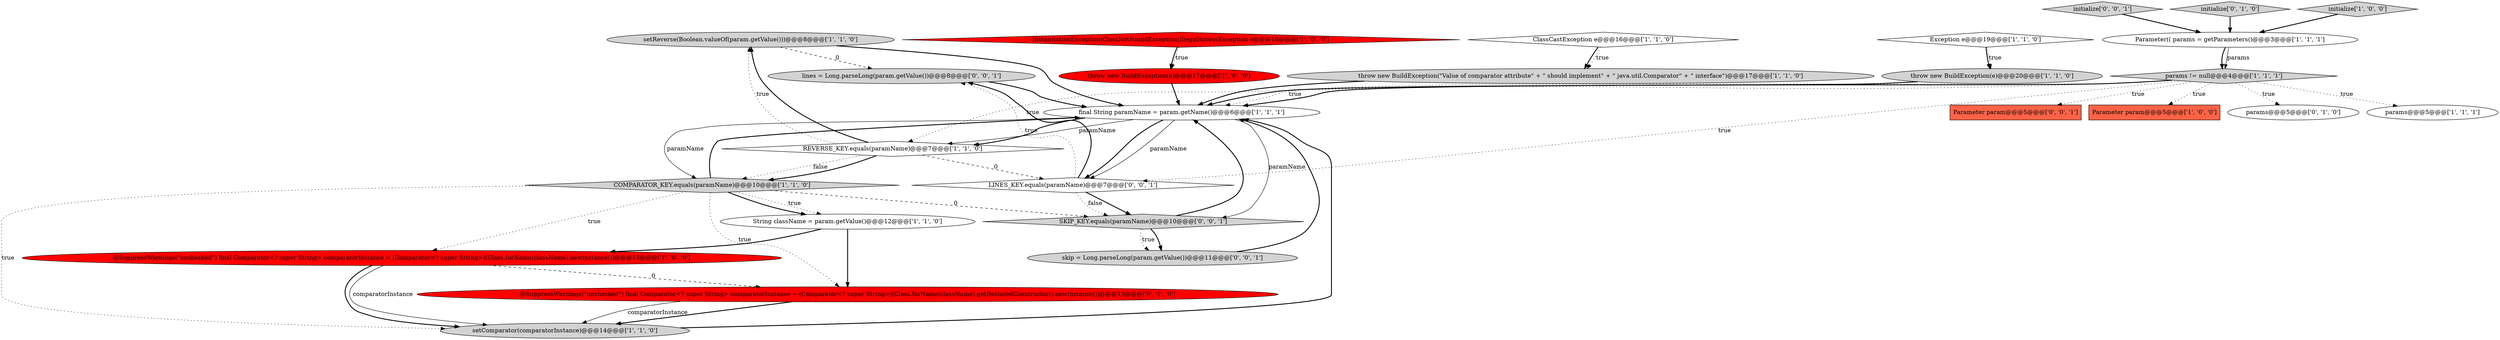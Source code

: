 digraph {
10 [style = filled, label = "setReverse(Boolean.valueOf(param.getValue()))@@@8@@@['1', '1', '0']", fillcolor = lightgray, shape = ellipse image = "AAA0AAABBB1BBB"];
23 [style = filled, label = "lines = Long.parseLong(param.getValue())@@@8@@@['0', '0', '1']", fillcolor = lightgray, shape = ellipse image = "AAA0AAABBB3BBB"];
3 [style = filled, label = "throw new BuildException(\"Value of comparator attribute\" + \" should implement\" + \" java.util.Comparator\" + \" interface\")@@@17@@@['1', '1', '0']", fillcolor = lightgray, shape = ellipse image = "AAA0AAABBB1BBB"];
21 [style = filled, label = "SKIP_KEY.equals(paramName)@@@10@@@['0', '0', '1']", fillcolor = lightgray, shape = diamond image = "AAA0AAABBB3BBB"];
26 [style = filled, label = "initialize['0', '0', '1']", fillcolor = lightgray, shape = diamond image = "AAA0AAABBB3BBB"];
14 [style = filled, label = "final String paramName = param.getName()@@@6@@@['1', '1', '1']", fillcolor = white, shape = ellipse image = "AAA0AAABBB1BBB"];
15 [style = filled, label = "throw new BuildException(e)@@@20@@@['1', '1', '0']", fillcolor = lightgray, shape = ellipse image = "AAA0AAABBB1BBB"];
24 [style = filled, label = "LINES_KEY.equals(paramName)@@@7@@@['0', '0', '1']", fillcolor = white, shape = diamond image = "AAA0AAABBB3BBB"];
8 [style = filled, label = "params != null@@@4@@@['1', '1', '1']", fillcolor = lightgray, shape = diamond image = "AAA0AAABBB1BBB"];
6 [style = filled, label = "Exception e@@@19@@@['1', '1', '0']", fillcolor = white, shape = diamond image = "AAA0AAABBB1BBB"];
19 [style = filled, label = "initialize['0', '1', '0']", fillcolor = lightgray, shape = diamond image = "AAA0AAABBB2BBB"];
25 [style = filled, label = "skip = Long.parseLong(param.getValue())@@@11@@@['0', '0', '1']", fillcolor = lightgray, shape = ellipse image = "AAA0AAABBB3BBB"];
22 [style = filled, label = "Parameter param@@@5@@@['0', '0', '1']", fillcolor = tomato, shape = box image = "AAA0AAABBB3BBB"];
0 [style = filled, label = "Parameter param@@@5@@@['1', '0', '0']", fillcolor = tomato, shape = box image = "AAA0AAABBB1BBB"];
12 [style = filled, label = "initialize['1', '0', '0']", fillcolor = lightgray, shape = diamond image = "AAA0AAABBB1BBB"];
18 [style = filled, label = "params@@@5@@@['0', '1', '0']", fillcolor = white, shape = ellipse image = "AAA0AAABBB2BBB"];
11 [style = filled, label = "ClassCastException e@@@16@@@['1', '1', '0']", fillcolor = white, shape = diamond image = "AAA0AAABBB1BBB"];
7 [style = filled, label = "throw new BuildException(e)@@@17@@@['1', '0', '0']", fillcolor = red, shape = ellipse image = "AAA1AAABBB1BBB"];
1 [style = filled, label = "@SuppressWarnings(\"unchecked\") final Comparator<? super String> comparatorInstance = (Comparator<? super String>)(Class.forName(className).newInstance())@@@13@@@['1', '0', '0']", fillcolor = red, shape = ellipse image = "AAA1AAABBB1BBB"];
13 [style = filled, label = "COMPARATOR_KEY.equals(paramName)@@@10@@@['1', '1', '0']", fillcolor = lightgray, shape = diamond image = "AAA0AAABBB1BBB"];
17 [style = filled, label = "setComparator(comparatorInstance)@@@14@@@['1', '1', '0']", fillcolor = lightgray, shape = ellipse image = "AAA0AAABBB1BBB"];
16 [style = filled, label = "Parameter(( params = getParameters()@@@3@@@['1', '1', '1']", fillcolor = white, shape = ellipse image = "AAA0AAABBB1BBB"];
5 [style = filled, label = "params@@@5@@@['1', '1', '1']", fillcolor = white, shape = ellipse image = "AAA0AAABBB1BBB"];
4 [style = filled, label = "InstantiationException|ClassNotFoundException|IllegalAccessException e@@@16@@@['1', '0', '0']", fillcolor = red, shape = diamond image = "AAA1AAABBB1BBB"];
20 [style = filled, label = "@SuppressWarnings(\"unchecked\") final Comparator<? super String> comparatorInstance = (Comparator<? super String>)(Class.forName(className).getDeclaredConstructor().newInstance())@@@13@@@['0', '1', '0']", fillcolor = red, shape = ellipse image = "AAA1AAABBB2BBB"];
9 [style = filled, label = "REVERSE_KEY.equals(paramName)@@@7@@@['1', '1', '0']", fillcolor = white, shape = diamond image = "AAA0AAABBB1BBB"];
2 [style = filled, label = "String className = param.getValue()@@@12@@@['1', '1', '0']", fillcolor = white, shape = ellipse image = "AAA0AAABBB1BBB"];
14->24 [style = bold, label=""];
13->17 [style = dotted, label="true"];
2->20 [style = bold, label=""];
20->17 [style = bold, label=""];
14->13 [style = solid, label="paramName"];
15->14 [style = bold, label=""];
16->8 [style = bold, label=""];
9->24 [style = dashed, label="0"];
10->14 [style = bold, label=""];
2->1 [style = bold, label=""];
13->20 [style = dotted, label="true"];
3->14 [style = bold, label=""];
8->14 [style = bold, label=""];
4->7 [style = dotted, label="true"];
12->16 [style = bold, label=""];
25->14 [style = bold, label=""];
9->10 [style = bold, label=""];
14->24 [style = solid, label="paramName"];
21->25 [style = bold, label=""];
9->13 [style = dotted, label="false"];
20->17 [style = solid, label="comparatorInstance"];
1->17 [style = solid, label="comparatorInstance"];
14->9 [style = solid, label="paramName"];
4->7 [style = bold, label=""];
14->21 [style = solid, label="paramName"];
6->15 [style = bold, label=""];
1->17 [style = bold, label=""];
19->16 [style = bold, label=""];
8->24 [style = dotted, label="true"];
7->14 [style = bold, label=""];
23->14 [style = bold, label=""];
1->20 [style = dashed, label="0"];
13->2 [style = dotted, label="true"];
21->25 [style = dotted, label="true"];
26->16 [style = bold, label=""];
13->1 [style = dotted, label="true"];
13->21 [style = dashed, label="0"];
24->23 [style = dotted, label="true"];
24->21 [style = bold, label=""];
11->3 [style = bold, label=""];
17->14 [style = bold, label=""];
8->5 [style = dotted, label="true"];
8->14 [style = dotted, label="true"];
21->14 [style = bold, label=""];
8->22 [style = dotted, label="true"];
9->13 [style = bold, label=""];
8->18 [style = dotted, label="true"];
14->9 [style = bold, label=""];
8->0 [style = dotted, label="true"];
8->9 [style = dotted, label="true"];
6->15 [style = dotted, label="true"];
9->10 [style = dotted, label="true"];
11->3 [style = dotted, label="true"];
13->14 [style = bold, label=""];
10->23 [style = dashed, label="0"];
24->21 [style = dotted, label="false"];
16->8 [style = solid, label="params"];
13->2 [style = bold, label=""];
24->23 [style = bold, label=""];
}
